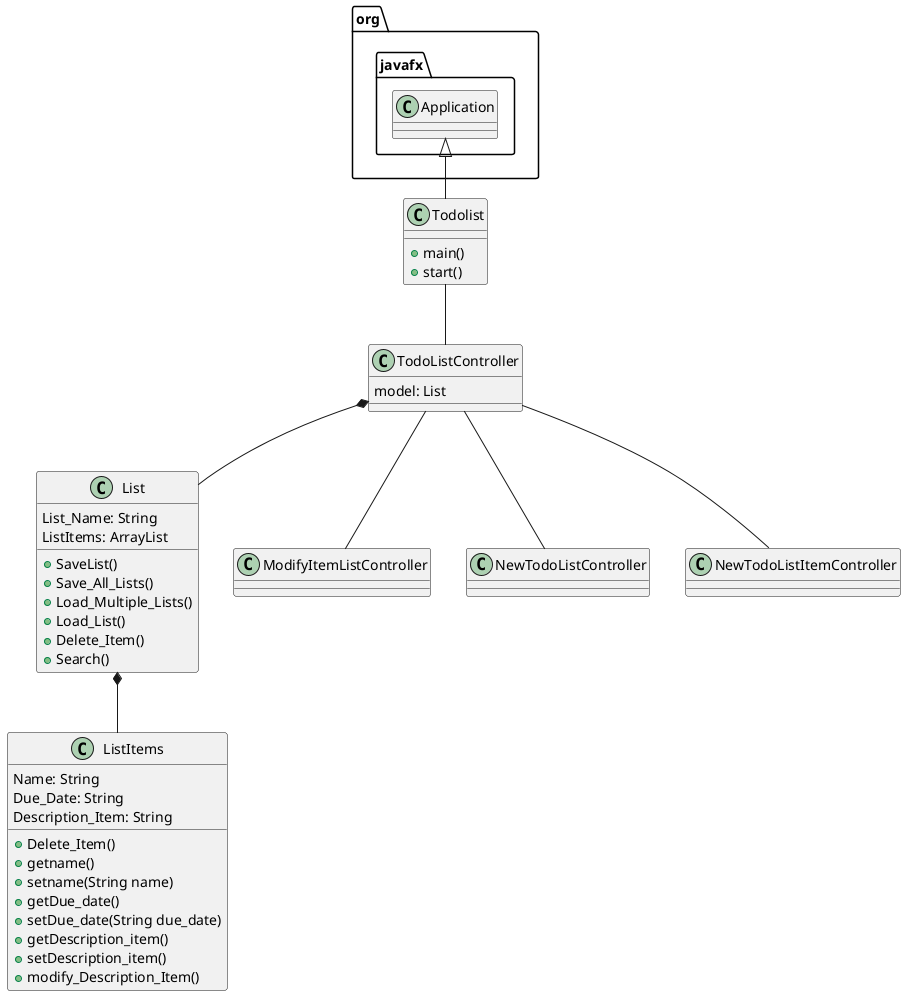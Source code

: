 @startuml
'https://plantuml.com/sequence-diagram
class Todolist{
+main()
+start()
}
class TodoListController{
model: List
'GUI functions'
}

class List{
List_Name: String
ListItems: ArrayList
+SaveList()
+Save_All_Lists()
+Load_Multiple_Lists()
+Load_List()
+Delete_Item()
+Search()



}
class ListItems{
Name: String
Due_Date: String
Description_Item: String
+Delete_Item()
+getname()
+setname(String name)
+getDue_date()
+setDue_date(String due_date)
+getDescription_item()
+setDescription_item()
+modify_Description_Item()

}


class ModifyItemListController{



}

class NewTodoListController{



}

class NewTodoListItemController{

}



org.javafx.Application <|-- Todolist
Todolist -- TodoListController
TodoListController *-- List
List *-- ListItems
TodoListController --ModifyItemListController
TodoListController -- NewTodoListItemController
TodoListController --  NewTodoListController


@enduml